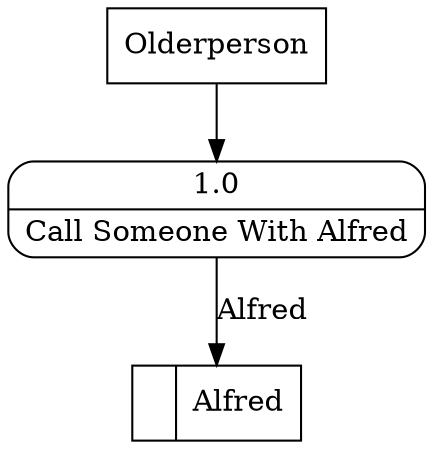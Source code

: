 digraph dfd2{ 
node[shape=record]
200 [label="<f0>  |<f1> Alfred " ];
201 [label="Olderperson" shape=box];
202 [label="{<f0> 1.0|<f1> Call Someone With Alfred }" shape=Mrecord];
201 -> 202
202 -> 200 [label="Alfred"]
}